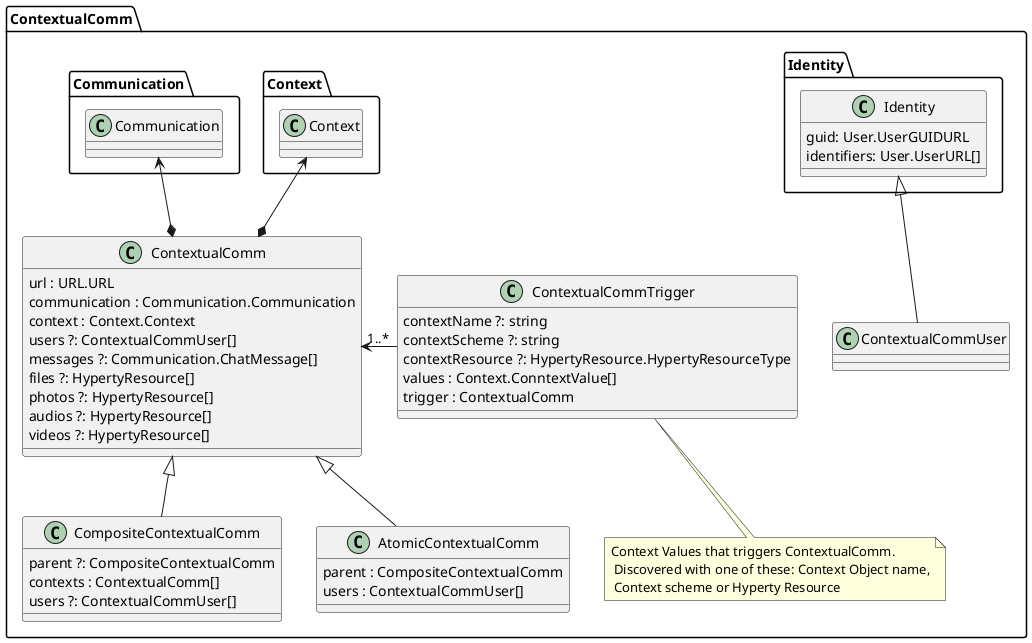 @startuml "contextual-communication-design.png"

Package ContextualComm {

	class ContextualComm {
	url : URL.URL
	communication : Communication.Communication
	context : Context.Context
	users ?: ContextualCommUser[]
	messages ?: Communication.ChatMessage[]
	files ?: HypertyResource[]
	photos ?: HypertyResource[]
	audios ?: HypertyResource[]
	videos ?: HypertyResource[]
	}

	class ContextualCommTrigger {
	contextName ?: string
	contextScheme ?: string
	contextResource ?: HypertyResource.HypertyResourceType
	values : Context.ConntextValue[]
	trigger : ContextualComm
	}

	note bottom : Context Values that triggers ContextualComm.\n Discovered with one of these: Context Object name,\n Context scheme or Hyperty Resource

	class CompositeContextualComm {
	}

	class AtomicContextualComm {
	parent : CompositeContextualComm
	users : ContextualCommUser[]
	}

	class CompositeContextualComm {
	parent ?: CompositeContextualComm
	contexts : ContextualComm[]
	users ?: ContextualCommUser[]
	}

	class ContextualCommUser {
	}

	class Identity.Identity {
	 guid: User.UserGUIDURL
	 identifiers: User.UserURL[]
	}

 ContextualComm <-right- "1..*" ContextualCommTrigger

	ContextualComm *-up-> Context.Context

	ContextualComm *-up-> Communication.Communication

	ContextualCommUser -up-|> Identity.Identity

	CompositeContextualComm -up-|> ContextualComm

	AtomicContextualComm -up-|> ContextualComm
}

@enduml
